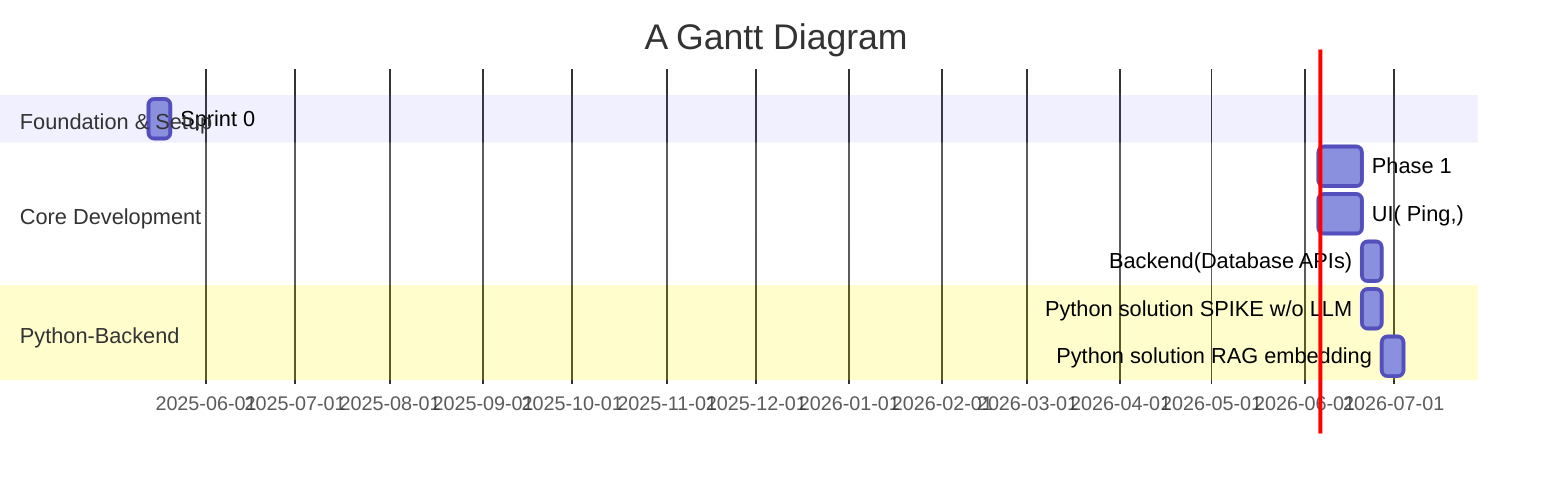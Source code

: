 gantt
    title A Gantt Diagram
    dateFormat  YYYY-MM-DD
    axisFormat %Y-%m-%d
    section Foundation & Setup
    Sprint 0: Foundation & Setup          :s0, 2025-05-13, 1w
    
    section Core Development
    Phase 1: Basic Backend & UI                 :p1, after s0, 2w
    UI( Ping,)                                  :p2, after s0, 2w
    Backend(Database APIs)                      :p3, after p2, 1w
    section Python-Backend
    Python solution SPIKE w/o LLM               :p4, after p2, 1w
    Python solution RAG embedding               :p5, after p4, 1w